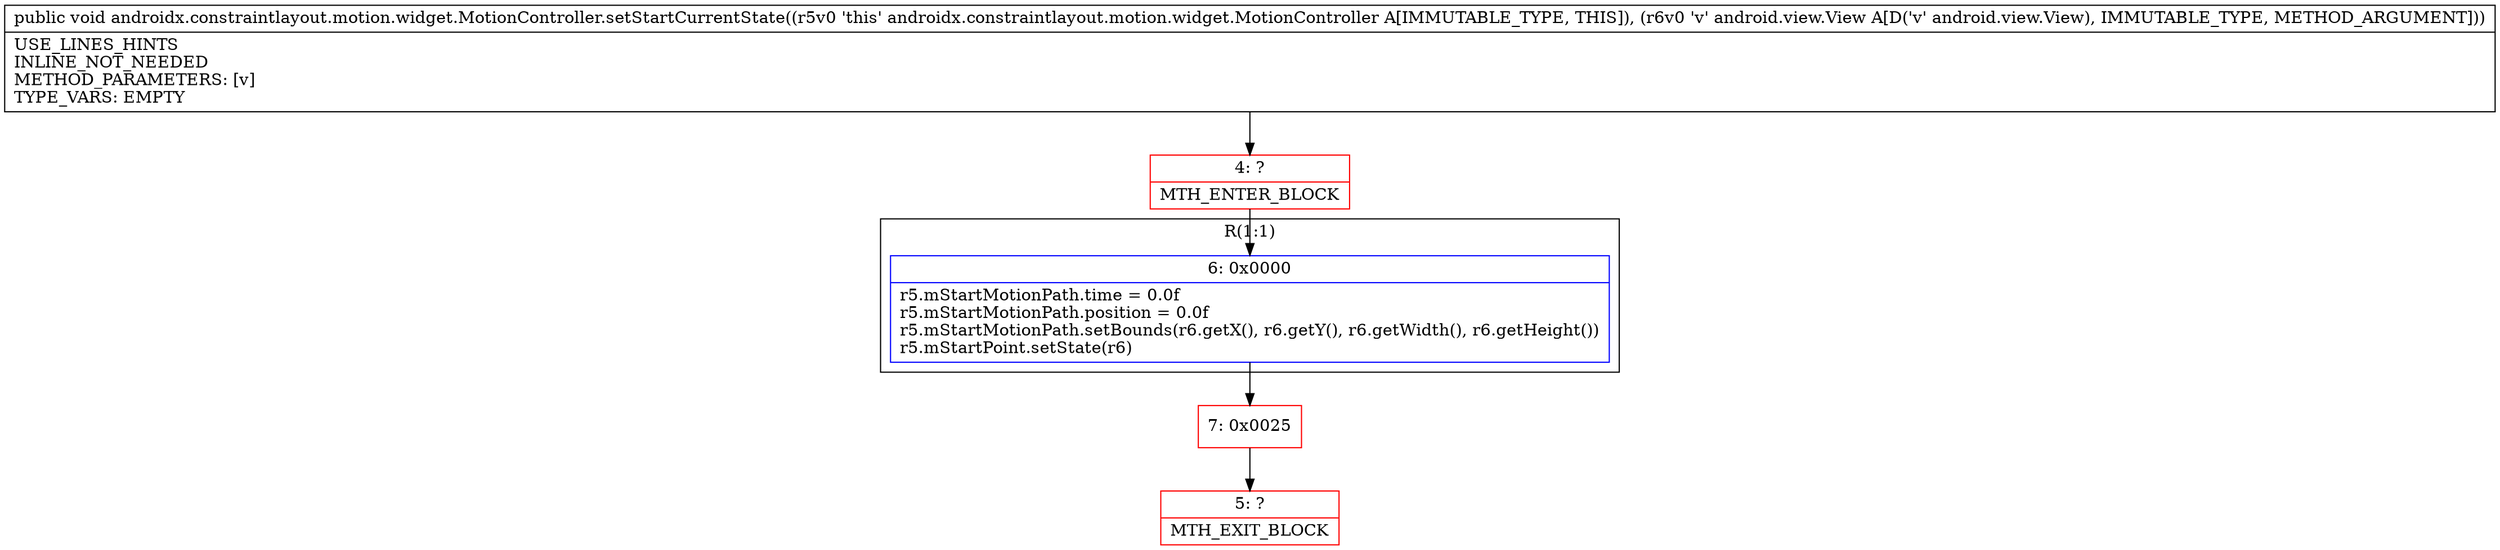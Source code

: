 digraph "CFG forandroidx.constraintlayout.motion.widget.MotionController.setStartCurrentState(Landroid\/view\/View;)V" {
subgraph cluster_Region_132153160 {
label = "R(1:1)";
node [shape=record,color=blue];
Node_6 [shape=record,label="{6\:\ 0x0000|r5.mStartMotionPath.time = 0.0f\lr5.mStartMotionPath.position = 0.0f\lr5.mStartMotionPath.setBounds(r6.getX(), r6.getY(), r6.getWidth(), r6.getHeight())\lr5.mStartPoint.setState(r6)\l}"];
}
Node_4 [shape=record,color=red,label="{4\:\ ?|MTH_ENTER_BLOCK\l}"];
Node_7 [shape=record,color=red,label="{7\:\ 0x0025}"];
Node_5 [shape=record,color=red,label="{5\:\ ?|MTH_EXIT_BLOCK\l}"];
MethodNode[shape=record,label="{public void androidx.constraintlayout.motion.widget.MotionController.setStartCurrentState((r5v0 'this' androidx.constraintlayout.motion.widget.MotionController A[IMMUTABLE_TYPE, THIS]), (r6v0 'v' android.view.View A[D('v' android.view.View), IMMUTABLE_TYPE, METHOD_ARGUMENT]))  | USE_LINES_HINTS\lINLINE_NOT_NEEDED\lMETHOD_PARAMETERS: [v]\lTYPE_VARS: EMPTY\l}"];
MethodNode -> Node_4;Node_6 -> Node_7;
Node_4 -> Node_6;
Node_7 -> Node_5;
}

